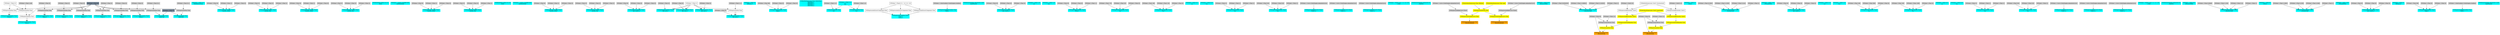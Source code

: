 digraph G {
node0 [shape="box" color="cyan" style="filled" label="VFXExpressionCombine Float2
Count_a"]
node1 [shape="box" label="VFXExpressionMax Float"]
node2 [shape="box" label="VFXValue`1 Float (3)"]
node3 [shape="box" color="lightslategray" style="filled" label="VFXValue`1 Float (0)"]
node4 [shape="box" color="cyan" style="filled" label="VFXExpressionCombine Float2
Delay_a"]
node5 [shape="box" color="lightgray" style="filled" label="VFXExpressionMax Float"]
node6 [shape="box" color="lightgray" style="filled" label="VFXValue`1 Float (0)"]
node7 [shape="box" color="cyan" style="filled" label="VFXExpressionCombine Float2
Count_a"]
node8 [shape="box" color="lightgray" style="filled" label="VFXExpressionMax Float"]
node9 [shape="box" color="lightgray" style="filled" label="VFXValue`1 Float (3)"]
node10 [shape="box" color="cyan" style="filled" label="VFXExpressionCombine Float2
Delay_a"]
node11 [shape="box" color="lightgray" style="filled" label="VFXExpressionMax Float"]
node12 [shape="box" color="lightgray" style="filled" label="VFXValue`1 Float (0)"]
node13 [shape="box" color="cyan" style="filled" label="VFXExpressionCombine Float2
Count_a"]
node14 [shape="box" color="lightgray" style="filled" label="VFXExpressionMax Float"]
node15 [shape="box" color="lightgray" style="filled" label="VFXValue`1 Float (3)"]
node16 [shape="box" color="cyan" style="filled" label="VFXExpressionCombine Float2
Delay_a"]
node17 [shape="box" color="lightgray" style="filled" label="VFXExpressionMax Float"]
node18 [shape="box" color="lightgray" style="filled" label="VFXValue`1 Float (0)"]
node19 [shape="box" color="cyan" style="filled" label="VFXExpressionCombine Float2
Count_a"]
node20 [shape="box" label="VFXExpressionMax Float"]
node21 [shape="box" label="VFXExpressionMul Float"]
node22 [shape="box" color="lightgray" style="filled" label="VFXValue`1 Float (1.66)"]
node23 [shape="box" color="cyan" style="filled" label="VFXExpressionCombine Float2
Delay_a"]
node24 [shape="box" color="lightgray" style="filled" label="VFXExpressionMax Float"]
node25 [shape="box" color="lightgray" style="filled" label="VFXValue`1 Float (0)"]
node26 [shape="box" color="cyan" style="filled" label="VFXValue`1 Float (0.1)
DelayBeforeLoop"]
node27 [shape="box" color="cyan" style="filled" label="VFXExpressionCombine Float3
bounds_center"]
node28 [shape="box" color="lightgray" style="filled" label="VFXValue`1 Float (0)"]
node29 [shape="box" color="lightgray" style="filled" label="VFXValue`1 Float (1)"]
node30 [shape="box" color="lightgray" style="filled" label="VFXValue`1 Float (0)"]
node31 [shape="box" color="cyan" style="filled" label="VFXExpressionCombine Float3
bounds_size"]
node32 [shape="box" color="lightgray" style="filled" label="VFXValue`1 Float (2)"]
node33 [shape="box" color="lightgray" style="filled" label="VFXValue`1 Float (3)"]
node34 [shape="box" color="lightgray" style="filled" label="VFXValue`1 Float (2)"]
node35 [shape="box" color="cyan" style="filled" label="VFXExpressionCombine Float3
bounds_center"]
node36 [shape="box" color="lightgray" style="filled" label="VFXValue`1 Float (0)"]
node37 [shape="box" color="lightgray" style="filled" label="VFXValue`1 Float (1)"]
node38 [shape="box" color="lightgray" style="filled" label="VFXValue`1 Float (0)"]
node39 [shape="box" color="cyan" style="filled" label="VFXExpressionCombine Float3
bounds_size"]
node40 [shape="box" color="lightgray" style="filled" label="VFXValue`1 Float (2)"]
node41 [shape="box" color="lightgray" style="filled" label="VFXValue`1 Float (3)"]
node42 [shape="box" color="lightgray" style="filled" label="VFXValue`1 Float (2)"]
node43 [shape="box" color="cyan" style="filled" label="VFXMeshValue Mesh (51112)
mesh"]
node44 [shape="box" color="cyan" style="filled" label="VFXValue`1 Uint32 (4294967295)
subMeshMask"]
node45 [shape="box" color="cyan" style="filled" label="VFXExpressionCombine Float3
bounds_center"]
node46 [shape="box" color="lightgray" style="filled" label="VFXValue`1 Float (0)"]
node47 [shape="box" color="lightgray" style="filled" label="VFXValue`1 Float (1)"]
node48 [shape="box" color="lightgray" style="filled" label="VFXValue`1 Float (0)"]
node49 [shape="box" color="cyan" style="filled" label="VFXExpressionCombine Float3
bounds_size"]
node50 [shape="box" color="lightgray" style="filled" label="VFXValue`1 Float (2)"]
node51 [shape="box" color="lightgray" style="filled" label="VFXValue`1 Float (3)"]
node52 [shape="box" color="lightgray" style="filled" label="VFXValue`1 Float (2)"]
node53 [shape="box" color="cyan" style="filled" label="VFXMeshValue Mesh (51110)
mesh"]
node54 [shape="box" color="cyan" style="filled" label="VFXValue`1 Uint32 (4294967295)
subMeshMask"]
node55 [shape="box" color="cyan" style="filled" label="VFXExpressionCombine Float3
bounds_center"]
node56 [shape="box" color="lightgray" style="filled" label="VFXValue`1 Float (0)"]
node57 [shape="box" color="lightgray" style="filled" label="VFXValue`1 Float (1)"]
node58 [shape="box" color="lightgray" style="filled" label="VFXValue`1 Float (0)"]
node59 [shape="box" color="cyan" style="filled" label="VFXExpressionCombine Float3
bounds_size"]
node60 [shape="box" color="lightgray" style="filled" label="VFXValue`1 Float (2)"]
node61 [shape="box" color="lightgray" style="filled" label="VFXValue`1 Float (3)"]
node62 [shape="box" color="lightgray" style="filled" label="VFXValue`1 Float (2)"]
node63 [shape="box" color="cyan" style="filled" label="VFXExpressionCombine Float3
Box_center_a"]
node64 [shape="box" color="lightgray" style="filled" label="VFXValue`1 Float (0)"]
node65 [shape="box" color="lightgray" style="filled" label="VFXValue`1 Float (0)"]
node66 [shape="box" color="lightgray" style="filled" label="VFXValue`1 Float (0)"]
node67 [shape="box" color="cyan" style="filled" label="VFXExpressionCombine Float3
Box_size_a"]
node68 [shape="box" label="VFXValue`1 Float (1)"]
node69 [shape="box" color="lightgray" style="filled" label="VFXValue`1 Float (0)"]
node70 [shape="box" color="cyan" style="filled" label="VFXValue`1 Float (3)
Lifetime_b"]
node71 [shape="box" color="cyan" style="filled" label="VFXExpressionCombine Float3
Angle_c"]
node72 [shape="box" color="lightgray" style="filled" label="VFXValue`1 Float (90)"]
node73 [shape="box" color="lightgray" style="filled" label="VFXValue`1 Float (0)"]
node74 [shape="box" color="lightgray" style="filled" label="VFXValue`1 Float (0)"]
node75 [shape="box" color="cyan" style="filled" label="VFXBuiltInExpression Float (DeltaTime)
deltaTime_a
deltaTime_a
deltaTime_a
deltaTime_a"]
node76 [shape="box" color="cyan" style="filled" label="VFXValue`1 Float (2.5)
A_a
A_a"]
node77 [shape="box" color="cyan" style="filled" label="VFXExpressionMul Float
B_a"]
node78 [shape="box" color="lightgray" style="filled" label="VFXValue`1 Float (1.5)"]
node79 [shape="box" color="cyan" style="filled" label="VFXExpressionCombine Float3
Color_b
Color_b"]
node80 [shape="box" label="VFXExpressionExtractComponent Float"]
node81 [shape="box" label="VFXValue`1 Float4 ((1.1, 1.6, 2.0, 1.0))"]
node82 [shape="box" label="VFXExpressionExtractComponent Float"]
node83 [shape="box" label="VFXExpressionExtractComponent Float"]
node84 [shape="box" color="cyan" style="filled" label="VFXExpressionBakeGradient Float
Color_c"]
node85 [shape="box" color="lightgray" style="filled" label="VFXValue`1 ColorGradient (UnityEngine.Gradient)"]
node86 [shape="box" color="cyan" style="filled" label="VFXTexture2DValue Texture2D (1146)
mainTexture"]
node87 [shape="box" color="cyan" style="filled" label="VFXExpressionCombine Float3
Box_center_a"]
node88 [shape="box" color="lightgray" style="filled" label="VFXValue`1 Float (0)"]
node89 [shape="box" color="lightgray" style="filled" label="VFXValue`1 Float (0)"]
node90 [shape="box" color="lightgray" style="filled" label="VFXValue`1 Float (0)"]
node91 [shape="box" color="cyan" style="filled" label="VFXExpressionCombine Float3
Box_size_a"]
node92 [shape="box" color="lightgray" style="filled" label="VFXValue`1 Float (0)"]
node93 [shape="box" color="cyan" style="filled" label="VFXValue`1 Float (1.6)
A_b"]
node94 [shape="box" color="cyan" style="filled" label="VFXValue`1 Float (1.8)
B_b"]
node95 [shape="box" color="cyan" style="filled" label="VFXExpressionCombine Float3
Pivot_c"]
node96 [shape="box" color="lightgray" style="filled" label="VFXValue`1 Float (0)"]
node97 [shape="box" color="lightgray" style="filled" label="VFXValue`1 Float (0)"]
node98 [shape="box" color="lightgray" style="filled" label="VFXValue`1 Float (-1)"]
node99 [shape="box" color="cyan" style="filled" label="VFXExpressionCombine Float3
A_d"]
node100 [shape="box" color="lightgray" style="filled" label="VFXValue`1 Float (-70)"]
node101 [shape="box" color="lightgray" style="filled" label="VFXValue`1 Float (20)"]
node102 [shape="box" color="lightgray" style="filled" label="VFXValue`1 Float (0)"]
node103 [shape="box" color="cyan" style="filled" label="VFXExpressionCombine Float3
B_d"]
node104 [shape="box" color="lightgray" style="filled" label="VFXValue`1 Float (-90)"]
node105 [shape="box" color="lightgray" style="filled" label="VFXValue`1 Float (-20)"]
node106 [shape="box" color="lightgray" style="filled" label="VFXValue`1 Float (0)"]
node107 [shape="box" color="cyan" style="filled" label="VFXValue`1 Float (0.1)
A_a"]
node108 [shape="box" color="cyan" style="filled" label="VFXValue`1 Float (0.3)
B_a"]
node109 [shape="box" color="cyan" style="filled" label="VFXExpressionCombine Float3
A_b"]
node110 [shape="box" color="lightgray" style="filled" label="VFXValue`1 Float (1)"]
node111 [shape="box" color="lightgray" style="filled" label="VFXValue`1 Float (1)"]
node112 [shape="box" color="lightgray" style="filled" label="VFXValue`1 Float (1)"]
node113 [shape="box" color="cyan" style="filled" label="VFXExpressionCombine Float3
B_b"]
node114 [shape="box" color="lightgray" style="filled" label="VFXValue`1 Float (0.8)"]
node115 [shape="box" color="lightgray" style="filled" label="VFXValue`1 Float (0.8)"]
node116 [shape="box" color="lightgray" style="filled" label="VFXValue`1 Float (1)"]
node117 [shape="box" color="cyan" style="filled" label="VFXExpressionBakeCurve Float4
Scale_x_c"]
node118 [shape="box" color="lightgray" style="filled" label="VFXValue`1 Curve (UnityEngine.AnimationCurve)"]
node119 [shape="box" color="cyan" style="filled" label="VFXExpressionBakeCurve Float4
Scale_y_c"]
node120 [shape="box" color="lightgray" style="filled" label="VFXValue`1 Curve (UnityEngine.AnimationCurve)"]
node121 [shape="box" color="cyan" style="filled" label="VFXExpressionBakeCurve Float4
Scale_z_c"]
node122 [shape="box" color="lightgray" style="filled" label="VFXValue`1 Curve (UnityEngine.AnimationCurve)"]
node123 [shape="box" color="cyan" style="filled" label="VFXValue`1 Float4 ((0.5, 1.3, 2.0, 0.0))
_Color"]
node124 [shape="box" color="cyan" style="filled" label="VFXTexture2DValue Texture2D (0)
_MainTex"]
node125 [shape="box" color="cyan" style="filled" label="VFXExpressionMin Float
_AlphaClip"]
node126 [shape="box" color="lightgray" style="filled" label="VFXExpressionMax Float"]
node127 [shape="box" color="lightgray" style="filled" label="VFXValue`1 Float (0.1)"]
node128 [shape="box" color="lightslategray" style="filled" label="VFXValue`1 Float (1)"]
node129 [shape="box" color="orange" style="filled" label="VFXExpressionSaturate Float
_DissolveAmount"]
node130 [shape="box" color="yellow" style="filled" label="VFXExpressionSampleCurve Float"]
node131 [shape="box" color="lightgray" style="filled" label="VFXExpressionBakeCurve Float4"]
node132 [shape="box" color="lightgray" style="filled" label="VFXValue`1 Curve (UnityEngine.AnimationCurve)"]
node133 [shape="box" color="yellow" style="filled" label="VFXExpressionDivide Float"]
node134 [shape="box" color="yellow" style="filled" label="VFXAttributeExpression Float (age)"]
node135 [shape="box" color="yellow" style="filled" label="VFXAttributeExpression Float (lifetime)"]
node136 [shape="box" color="cyan" style="filled" label="VFXValue`1 Float (0.5)
_DissolveWidth"]
node137 [shape="box" color="cyan" style="filled" label="VFXExpressionCombine Float4
_DissolveColor"]
node138 [shape="box" color="lightgray" style="filled" label="VFXValue`1 Float (0.6504503)"]
node139 [shape="box" color="lightgray" style="filled" label="VFXValue`1 Float (1.260901)"]
node140 [shape="box" color="lightgray" style="filled" label="VFXValue`1 Float (2.242932)"]
node141 [shape="box" color="lightgray" style="filled" label="VFXValue`1 Float (1)"]
node142 [shape="box" color="orange" style="filled" label="VFXExpressionAdd Float
_DissolveScale"]
node143 [shape="box" color="lightgray" style="filled" label="VFXValue`1 Float (8)"]
node144 [shape="box" color="yellow" style="filled" label="VFXExpressionMul Float"]
node145 [shape="box" color="yellow" style="filled" label="VFXExpressionFixedRandom Float"]
node146 [shape="box" color="yellow" style="filled" label="VFXExpressionBitwiseXor Uint32"]
node147 [shape="box" color="yellow" style="filled" label="VFXAttributeExpression Uint32 (particleId)"]
node148 [shape="box" label="VFXExpressionBitwiseXor Uint32"]
node149 [shape="box" color="lightgray" style="filled" label="VFXValue`1 Uint32 (0)"]
node150 [shape="box" label="VFXBuiltInExpression Uint32 (SystemSeed)"]
node151 [shape="box" color="lightgray" style="filled" label="VFXExpressionSubtract Float"]
node152 [shape="box" color="lightgray" style="filled" label="VFXValue`1 Float (12)"]
node153 [shape="box" color="cyan" style="filled" label="VFXValue`1 Float (2)
_Power"]
node154 [shape="box" color="cyan" style="filled" label="VFXExpressionCombine Float4
_FresnelColor"]
node155 [shape="box" color="lightgray" style="filled" label="VFXValue`1 Float (0.5581)"]
node156 [shape="box" color="lightgray" style="filled" label="VFXValue`1 Float (1.5295)"]
node157 [shape="box" color="lightgray" style="filled" label="VFXValue`1 Float (2.414)"]
node158 [shape="box" color="lightgray" style="filled" label="VFXValue`1 Float (1)"]
node159 [shape="box" color="cyan" style="filled" label="VFXValue`1 Float (-0.6)
_FresnelPower"]
node160 [shape="box" color="cyan" style="filled" label="VFXExpressionCombine Float3
Box_center_a"]
node161 [shape="box" color="lightgray" style="filled" label="VFXValue`1 Float (0)"]
node162 [shape="box" color="lightgray" style="filled" label="VFXValue`1 Float (0)"]
node163 [shape="box" color="lightgray" style="filled" label="VFXValue`1 Float (0)"]
node164 [shape="box" color="cyan" style="filled" label="VFXExpressionCombine Float3
Box_size_a"]
node165 [shape="box" label="VFXExpressionMul Float"]
node166 [shape="box" color="lightgray" style="filled" label="VFXValue`1 Float (1.2)"]
node167 [shape="box" color="lightgray" style="filled" label="VFXValue`1 Float (0)"]
node168 [shape="box" color="cyan" style="filled" label="VFXValue`1 Float (2.3)
A_b"]
node169 [shape="box" color="cyan" style="filled" label="VFXValue`1 Float (2.5)
B_b"]
node170 [shape="box" color="cyan" style="filled" label="VFXExpressionCombine Float3
A_c"]
node171 [shape="box" color="lightgray" style="filled" label="VFXValue`1 Float (-90)"]
node172 [shape="box" color="lightgray" style="filled" label="VFXValue`1 Float (360)"]
node173 [shape="box" color="lightgray" style="filled" label="VFXValue`1 Float (0)"]
node174 [shape="box" color="cyan" style="filled" label="VFXExpressionCombine Float3
B_c"]
node175 [shape="box" color="lightgray" style="filled" label="VFXValue`1 Float (-90)"]
node176 [shape="box" color="lightgray" style="filled" label="VFXValue`1 Float (-360)"]
node177 [shape="box" color="lightgray" style="filled" label="VFXValue`1 Float (0)"]
node178 [shape="box" color="cyan" style="filled" label="VFXValue`1 Float (0.2)
A_a"]
node179 [shape="box" color="cyan" style="filled" label="VFXValue`1 Float (0.4)
B_a"]
node180 [shape="box" color="cyan" style="filled" label="VFXExpressionCombine Float3
A_b"]
node181 [shape="box" color="lightgray" style="filled" label="VFXValue`1 Float (1)"]
node182 [shape="box" color="lightgray" style="filled" label="VFXValue`1 Float (1)"]
node183 [shape="box" color="lightgray" style="filled" label="VFXValue`1 Float (1)"]
node184 [shape="box" color="cyan" style="filled" label="VFXExpressionCombine Float3
B_b"]
node185 [shape="box" color="lightgray" style="filled" label="VFXValue`1 Float (0.8)"]
node186 [shape="box" color="lightgray" style="filled" label="VFXValue`1 Float (0.8)"]
node187 [shape="box" color="lightgray" style="filled" label="VFXValue`1 Float (1)"]
node188 [shape="box" color="cyan" style="filled" label="VFXExpressionBakeCurve Float4
Scale_x_c"]
node189 [shape="box" color="lightgray" style="filled" label="VFXValue`1 Curve (UnityEngine.AnimationCurve)"]
node190 [shape="box" color="cyan" style="filled" label="VFXExpressionBakeCurve Float4
Scale_y_c"]
node191 [shape="box" color="lightgray" style="filled" label="VFXValue`1 Curve (UnityEngine.AnimationCurve)"]
node192 [shape="box" color="cyan" style="filled" label="VFXExpressionBakeCurve Float4
Scale_z_c"]
node193 [shape="box" color="lightgray" style="filled" label="VFXValue`1 Curve (UnityEngine.AnimationCurve)"]
node194 [shape="box" color="cyan" style="filled" label="VFXValue`1 Float4 ((0.9, 1.2, 1.3, 1.0))
_Color"]
node195 [shape="box" color="cyan" style="filled" label="VFXTexture2DValue Texture2D (0)
_MainTex"]
node196 [shape="box" color="cyan" style="filled" label="VFXExpressionMin Float
_AlphaClip"]
node197 [shape="box" color="lightgray" style="filled" label="VFXExpressionMax Float"]
node198 [shape="box" color="lightgray" style="filled" label="VFXValue`1 Float (0.1)"]
node199 [shape="box" color="orange" style="filled" label="VFXExpressionSaturate Float
_DissolveAmount"]
node200 [shape="box" color="yellow" style="filled" label="VFXExpressionSampleCurve Float"]
node201 [shape="box" color="lightgray" style="filled" label="VFXExpressionBakeCurve Float4"]
node202 [shape="box" color="lightgray" style="filled" label="VFXValue`1 Curve (UnityEngine.AnimationCurve)"]
node203 [shape="box" color="cyan" style="filled" label="VFXValue`1 Float (0.5)
_DissolveWidth"]
node204 [shape="box" color="cyan" style="filled" label="VFXExpressionCombine Float4
_DissolveColor"]
node205 [shape="box" color="lightgray" style="filled" label="VFXValue`1 Float (0.9849)"]
node206 [shape="box" color="lightgray" style="filled" label="VFXValue`1 Float (1.536)"]
node207 [shape="box" color="lightgray" style="filled" label="VFXValue`1 Float (2.4)"]
node208 [shape="box" color="lightgray" style="filled" label="VFXValue`1 Float (1)"]
node209 [shape="box" color="orange" style="filled" label="VFXExpressionAdd Float
_DissolveScale"]
node210 [shape="box" color="lightgray" style="filled" label="VFXValue`1 Float (8)"]
node211 [shape="box" color="yellow" style="filled" label="VFXExpressionMul Float"]
node212 [shape="box" color="yellow" style="filled" label="VFXExpressionFixedRandom Float"]
node213 [shape="box" color="yellow" style="filled" label="VFXExpressionBitwiseXor Uint32"]
node214 [shape="box" label="VFXExpressionBitwiseXor Uint32"]
node215 [shape="box" color="lightgray" style="filled" label="VFXValue`1 Uint32 (0)"]
node216 [shape="box" color="lightgray" style="filled" label="VFXExpressionSubtract Float"]
node217 [shape="box" color="lightgray" style="filled" label="VFXValue`1 Float (12)"]
node218 [shape="box" color="cyan" style="filled" label="VFXValue`1 Float (0)
_Power"]
node219 [shape="box" color="cyan" style="filled" label="VFXExpressionCombine Float4
_FresnelColor"]
node220 [shape="box" color="lightgray" style="filled" label="VFXValue`1 Float (1.3605)"]
node221 [shape="box" color="lightgray" style="filled" label="VFXValue`1 Float (2.029)"]
node222 [shape="box" color="lightgray" style="filled" label="VFXValue`1 Float (2.646)"]
node223 [shape="box" color="lightgray" style="filled" label="VFXValue`1 Float (1)"]
node224 [shape="box" color="cyan" style="filled" label="VFXValue`1 Float (-0.6)
_FresnelPower"]
node225 [shape="box" color="cyan" style="filled" label="VFXExpressionCombine Float3
Box_center_a"]
node226 [shape="box" color="lightgray" style="filled" label="VFXValue`1 Float (0)"]
node227 [shape="box" color="lightgray" style="filled" label="VFXValue`1 Float (0)"]
node228 [shape="box" color="lightgray" style="filled" label="VFXValue`1 Float (0)"]
node229 [shape="box" color="cyan" style="filled" label="VFXExpressionCombine Float3
Box_size_a"]
node230 [shape="box" color="lightgray" style="filled" label="VFXValue`1 Float (0)"]
node231 [shape="box" color="cyan" style="filled" label="VFXValue`1 Float (3)
Lifetime_b"]
node232 [shape="box" color="cyan" style="filled" label="VFXExpressionCombine Float3
Angle_c"]
node233 [shape="box" color="lightgray" style="filled" label="VFXValue`1 Float (90)"]
node234 [shape="box" color="lightgray" style="filled" label="VFXValue`1 Float (0)"]
node235 [shape="box" color="lightgray" style="filled" label="VFXValue`1 Float (0)"]
node236 [shape="box" color="cyan" style="filled" label="VFXExpressionMul Float
B_a"]
node237 [shape="box" color="lightgray" style="filled" label="VFXValue`1 Float (1.5)"]
node238 [shape="box" color="cyan" style="filled" label="VFXExpressionBakeGradient Float
Color_c"]
node239 [shape="box" color="lightgray" style="filled" label="VFXValue`1 ColorGradient (UnityEngine.Gradient)"]
node240 [shape="box" color="cyan" style="filled" label="VFXTexture2DValue Texture2D (1146)
mainTexture"]
node1 -> node0 [headlabel="0"]
node1 -> node0 [headlabel="1"]
node2 -> node1 [headlabel="0"]
node3 -> node1 [headlabel="1"]
node5 -> node4 [headlabel="0"]
node5 -> node4 [headlabel="1"]
node6 -> node5 [headlabel="0"]
node3 -> node5 [headlabel="1"]
node8 -> node7 [headlabel="0"]
node8 -> node7 [headlabel="1"]
node9 -> node8 [headlabel="0"]
node3 -> node8 [headlabel="1"]
node11 -> node10 [headlabel="0"]
node11 -> node10 [headlabel="1"]
node12 -> node11 [headlabel="0"]
node3 -> node11 [headlabel="1"]
node14 -> node13 [headlabel="0"]
node14 -> node13 [headlabel="1"]
node15 -> node14 [headlabel="0"]
node3 -> node14 [headlabel="1"]
node17 -> node16 [headlabel="0"]
node17 -> node16 [headlabel="1"]
node18 -> node17 [headlabel="0"]
node3 -> node17 [headlabel="1"]
node20 -> node19 [headlabel="0"]
node20 -> node19 [headlabel="1"]
node21 -> node20 [headlabel="0"]
node3 -> node20 [headlabel="1"]
node2 -> node21 [headlabel="0"]
node22 -> node21 [headlabel="1"]
node24 -> node23 [headlabel="0"]
node24 -> node23 [headlabel="1"]
node25 -> node24 [headlabel="0"]
node3 -> node24 [headlabel="1"]
node28 -> node27 [headlabel="0"]
node29 -> node27 [headlabel="1"]
node30 -> node27 [headlabel="2"]
node32 -> node31 [headlabel="0"]
node33 -> node31 [headlabel="1"]
node34 -> node31 [headlabel="2"]
node36 -> node35 [headlabel="0"]
node37 -> node35 [headlabel="1"]
node38 -> node35 [headlabel="2"]
node40 -> node39 [headlabel="0"]
node41 -> node39 [headlabel="1"]
node42 -> node39 [headlabel="2"]
node46 -> node45 [headlabel="0"]
node47 -> node45 [headlabel="1"]
node48 -> node45 [headlabel="2"]
node50 -> node49 [headlabel="0"]
node51 -> node49 [headlabel="1"]
node52 -> node49 [headlabel="2"]
node56 -> node55 [headlabel="0"]
node57 -> node55 [headlabel="1"]
node58 -> node55 [headlabel="2"]
node60 -> node59 [headlabel="0"]
node61 -> node59 [headlabel="1"]
node62 -> node59 [headlabel="2"]
node64 -> node63 [headlabel="0"]
node65 -> node63 [headlabel="1"]
node66 -> node63 [headlabel="2"]
node68 -> node67 [headlabel="0"]
node69 -> node67 [headlabel="1"]
node68 -> node67 [headlabel="2"]
node72 -> node71 [headlabel="0"]
node73 -> node71 [headlabel="1"]
node74 -> node71 [headlabel="2"]
node76 -> node77 [headlabel="0"]
node78 -> node77 [headlabel="1"]
node80 -> node79 [headlabel="0"]
node82 -> node79 [headlabel="1"]
node83 -> node79 [headlabel="2"]
node81 -> node80 
node81 -> node82 
node81 -> node83 
node85 -> node84 
node88 -> node87 [headlabel="0"]
node89 -> node87 [headlabel="1"]
node90 -> node87 [headlabel="2"]
node68 -> node91 [headlabel="0"]
node92 -> node91 [headlabel="1"]
node68 -> node91 [headlabel="2"]
node96 -> node95 [headlabel="0"]
node97 -> node95 [headlabel="1"]
node98 -> node95 [headlabel="2"]
node100 -> node99 [headlabel="0"]
node101 -> node99 [headlabel="1"]
node102 -> node99 [headlabel="2"]
node104 -> node103 [headlabel="0"]
node105 -> node103 [headlabel="1"]
node106 -> node103 [headlabel="2"]
node110 -> node109 [headlabel="0"]
node111 -> node109 [headlabel="1"]
node112 -> node109 [headlabel="2"]
node114 -> node113 [headlabel="0"]
node115 -> node113 [headlabel="1"]
node116 -> node113 [headlabel="2"]
node118 -> node117 
node120 -> node119 
node122 -> node121 
node126 -> node125 [headlabel="0"]
node128 -> node125 [headlabel="1"]
node127 -> node126 [headlabel="0"]
node3 -> node126 [headlabel="1"]
node130 -> node129 
node131 -> node130 [headlabel="0"]
node133 -> node130 [headlabel="1"]
node132 -> node131 
node134 -> node133 [headlabel="0"]
node135 -> node133 [headlabel="1"]
node138 -> node137 [headlabel="0"]
node139 -> node137 [headlabel="1"]
node140 -> node137 [headlabel="2"]
node141 -> node137 [headlabel="3"]
node143 -> node142 [headlabel="0"]
node144 -> node142 [headlabel="1"]
node145 -> node144 [headlabel="0"]
node151 -> node144 [headlabel="1"]
node146 -> node145 
node147 -> node146 [headlabel="0"]
node148 -> node146 [headlabel="1"]
node149 -> node148 [headlabel="0"]
node150 -> node148 [headlabel="1"]
node152 -> node151 [headlabel="0"]
node143 -> node151 [headlabel="1"]
node155 -> node154 [headlabel="0"]
node156 -> node154 [headlabel="1"]
node157 -> node154 [headlabel="2"]
node158 -> node154 [headlabel="3"]
node161 -> node160 [headlabel="0"]
node162 -> node160 [headlabel="1"]
node163 -> node160 [headlabel="2"]
node165 -> node164 [headlabel="0"]
node167 -> node164 [headlabel="1"]
node165 -> node164 [headlabel="2"]
node68 -> node165 [headlabel="0"]
node166 -> node165 [headlabel="1"]
node171 -> node170 [headlabel="0"]
node172 -> node170 [headlabel="1"]
node173 -> node170 [headlabel="2"]
node175 -> node174 [headlabel="0"]
node176 -> node174 [headlabel="1"]
node177 -> node174 [headlabel="2"]
node181 -> node180 [headlabel="0"]
node182 -> node180 [headlabel="1"]
node183 -> node180 [headlabel="2"]
node185 -> node184 [headlabel="0"]
node186 -> node184 [headlabel="1"]
node187 -> node184 [headlabel="2"]
node189 -> node188 
node191 -> node190 
node193 -> node192 
node197 -> node196 [headlabel="0"]
node128 -> node196 [headlabel="1"]
node198 -> node197 [headlabel="0"]
node3 -> node197 [headlabel="1"]
node200 -> node199 
node201 -> node200 [headlabel="0"]
node133 -> node200 [headlabel="1"]
node202 -> node201 
node205 -> node204 [headlabel="0"]
node206 -> node204 [headlabel="1"]
node207 -> node204 [headlabel="2"]
node208 -> node204 [headlabel="3"]
node210 -> node209 [headlabel="0"]
node211 -> node209 [headlabel="1"]
node212 -> node211 [headlabel="0"]
node216 -> node211 [headlabel="1"]
node213 -> node212 
node147 -> node213 [headlabel="0"]
node214 -> node213 [headlabel="1"]
node215 -> node214 [headlabel="0"]
node150 -> node214 [headlabel="1"]
node217 -> node216 [headlabel="0"]
node210 -> node216 [headlabel="1"]
node220 -> node219 [headlabel="0"]
node221 -> node219 [headlabel="1"]
node222 -> node219 [headlabel="2"]
node223 -> node219 [headlabel="3"]
node226 -> node225 [headlabel="0"]
node227 -> node225 [headlabel="1"]
node228 -> node225 [headlabel="2"]
node68 -> node229 [headlabel="0"]
node230 -> node229 [headlabel="1"]
node68 -> node229 [headlabel="2"]
node233 -> node232 [headlabel="0"]
node234 -> node232 [headlabel="1"]
node235 -> node232 [headlabel="2"]
node76 -> node236 [headlabel="0"]
node237 -> node236 [headlabel="1"]
node239 -> node238 
}
